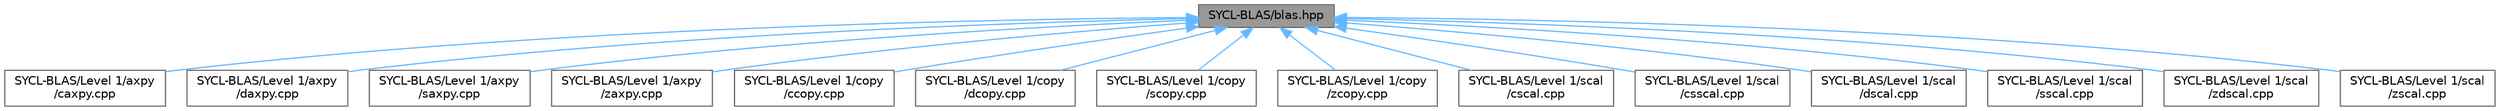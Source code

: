 digraph "SYCL-BLAS/blas.hpp"
{
 // LATEX_PDF_SIZE
  bgcolor="transparent";
  edge [fontname=Helvetica,fontsize=10,labelfontname=Helvetica,labelfontsize=10];
  node [fontname=Helvetica,fontsize=10,shape=box,height=0.2,width=0.4];
  Node1 [id="Node000001",label="SYCL-BLAS/blas.hpp",height=0.2,width=0.4,color="gray40", fillcolor="grey60", style="filled", fontcolor="black",tooltip=" "];
  Node1 -> Node2 [id="edge1_Node000001_Node000002",dir="back",color="steelblue1",style="solid",tooltip=" "];
  Node2 [id="Node000002",label="SYCL-BLAS/Level 1/axpy\l/caxpy.cpp",height=0.2,width=0.4,color="grey40", fillcolor="white", style="filled",URL="$caxpy_8cpp.html",tooltip=" "];
  Node1 -> Node3 [id="edge2_Node000001_Node000003",dir="back",color="steelblue1",style="solid",tooltip=" "];
  Node3 [id="Node000003",label="SYCL-BLAS/Level 1/axpy\l/daxpy.cpp",height=0.2,width=0.4,color="grey40", fillcolor="white", style="filled",URL="$daxpy_8cpp.html",tooltip=" "];
  Node1 -> Node4 [id="edge3_Node000001_Node000004",dir="back",color="steelblue1",style="solid",tooltip=" "];
  Node4 [id="Node000004",label="SYCL-BLAS/Level 1/axpy\l/saxpy.cpp",height=0.2,width=0.4,color="grey40", fillcolor="white", style="filled",URL="$saxpy_8cpp.html",tooltip=" "];
  Node1 -> Node5 [id="edge4_Node000001_Node000005",dir="back",color="steelblue1",style="solid",tooltip=" "];
  Node5 [id="Node000005",label="SYCL-BLAS/Level 1/axpy\l/zaxpy.cpp",height=0.2,width=0.4,color="grey40", fillcolor="white", style="filled",URL="$zaxpy_8cpp.html",tooltip=" "];
  Node1 -> Node6 [id="edge5_Node000001_Node000006",dir="back",color="steelblue1",style="solid",tooltip=" "];
  Node6 [id="Node000006",label="SYCL-BLAS/Level 1/copy\l/ccopy.cpp",height=0.2,width=0.4,color="grey40", fillcolor="white", style="filled",URL="$ccopy_8cpp.html",tooltip=" "];
  Node1 -> Node7 [id="edge6_Node000001_Node000007",dir="back",color="steelblue1",style="solid",tooltip=" "];
  Node7 [id="Node000007",label="SYCL-BLAS/Level 1/copy\l/dcopy.cpp",height=0.2,width=0.4,color="grey40", fillcolor="white", style="filled",URL="$dcopy_8cpp.html",tooltip=" "];
  Node1 -> Node8 [id="edge7_Node000001_Node000008",dir="back",color="steelblue1",style="solid",tooltip=" "];
  Node8 [id="Node000008",label="SYCL-BLAS/Level 1/copy\l/scopy.cpp",height=0.2,width=0.4,color="grey40", fillcolor="white", style="filled",URL="$scopy_8cpp.html",tooltip=" "];
  Node1 -> Node9 [id="edge8_Node000001_Node000009",dir="back",color="steelblue1",style="solid",tooltip=" "];
  Node9 [id="Node000009",label="SYCL-BLAS/Level 1/copy\l/zcopy.cpp",height=0.2,width=0.4,color="grey40", fillcolor="white", style="filled",URL="$zcopy_8cpp.html",tooltip=" "];
  Node1 -> Node10 [id="edge9_Node000001_Node000010",dir="back",color="steelblue1",style="solid",tooltip=" "];
  Node10 [id="Node000010",label="SYCL-BLAS/Level 1/scal\l/cscal.cpp",height=0.2,width=0.4,color="grey40", fillcolor="white", style="filled",URL="$cscal_8cpp.html",tooltip=" "];
  Node1 -> Node11 [id="edge10_Node000001_Node000011",dir="back",color="steelblue1",style="solid",tooltip=" "];
  Node11 [id="Node000011",label="SYCL-BLAS/Level 1/scal\l/csscal.cpp",height=0.2,width=0.4,color="grey40", fillcolor="white", style="filled",URL="$csscal_8cpp.html",tooltip=" "];
  Node1 -> Node12 [id="edge11_Node000001_Node000012",dir="back",color="steelblue1",style="solid",tooltip=" "];
  Node12 [id="Node000012",label="SYCL-BLAS/Level 1/scal\l/dscal.cpp",height=0.2,width=0.4,color="grey40", fillcolor="white", style="filled",URL="$dscal_8cpp.html",tooltip=" "];
  Node1 -> Node13 [id="edge12_Node000001_Node000013",dir="back",color="steelblue1",style="solid",tooltip=" "];
  Node13 [id="Node000013",label="SYCL-BLAS/Level 1/scal\l/sscal.cpp",height=0.2,width=0.4,color="grey40", fillcolor="white", style="filled",URL="$sscal_8cpp.html",tooltip=" "];
  Node1 -> Node14 [id="edge13_Node000001_Node000014",dir="back",color="steelblue1",style="solid",tooltip=" "];
  Node14 [id="Node000014",label="SYCL-BLAS/Level 1/scal\l/zdscal.cpp",height=0.2,width=0.4,color="grey40", fillcolor="white", style="filled",URL="$zdscal_8cpp.html",tooltip=" "];
  Node1 -> Node15 [id="edge14_Node000001_Node000015",dir="back",color="steelblue1",style="solid",tooltip=" "];
  Node15 [id="Node000015",label="SYCL-BLAS/Level 1/scal\l/zscal.cpp",height=0.2,width=0.4,color="grey40", fillcolor="white", style="filled",URL="$zscal_8cpp.html",tooltip=" "];
}
